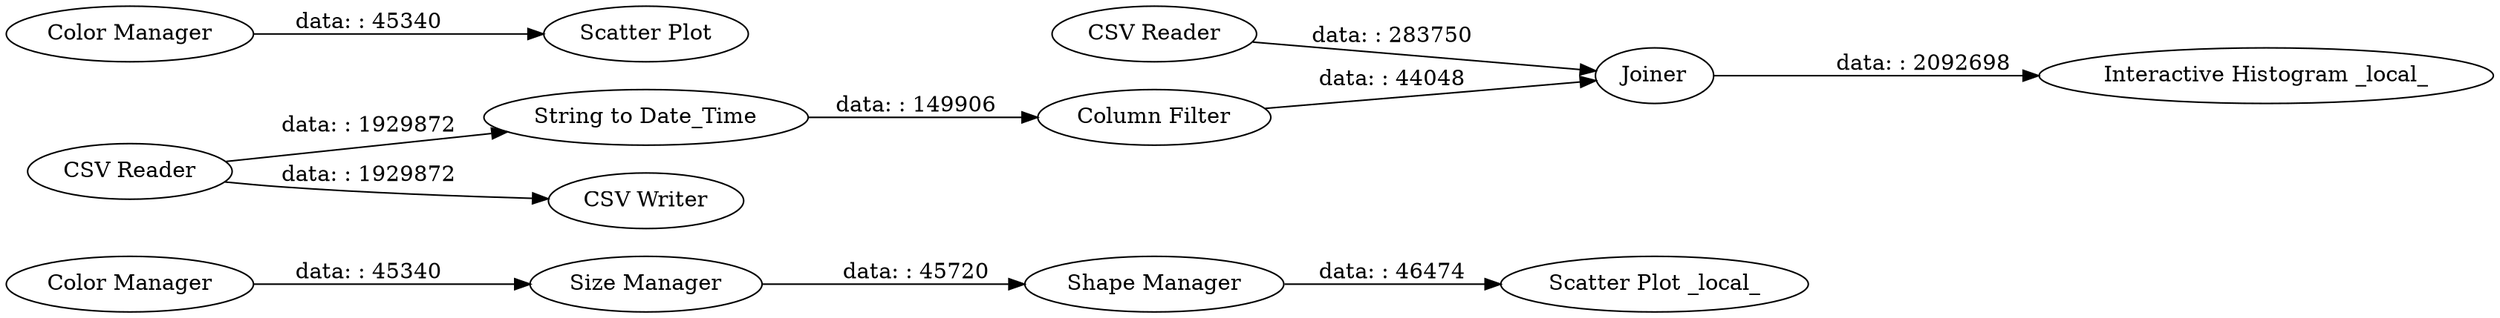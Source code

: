 digraph {
	"-4644789867975494398_14" [label="Color Manager"]
	"-4644789867975494398_13" [label="Scatter Plot _local_"]
	"-7264754900142802140_19" [label="CSV Reader"]
	"-4644789867975494398_15" [label="Shape Manager"]
	"-4644789867975494398_9" [label="Color Manager"]
	"-4644789867975494398_7" [label="Interactive Histogram _local_"]
	"-4644789867975494398_11" [label="Size Manager"]
	"-7264754900142802140_3" [label="String to Date_Time"]
	"-7264754900142802140_6" [label=Joiner]
	"-7264754900142802140_17" [label="CSV Writer"]
	"-7264754900142802140_4" [label="Column Filter"]
	"-7264754900142802140_18" [label="CSV Reader"]
	"-4644789867975494398_10" [label="Scatter Plot"]
	"-4644789867975494398_15" -> "-4644789867975494398_13" [label="data: : 46474"]
	"-4644789867975494398_11" -> "-4644789867975494398_15" [label="data: : 45720"]
	"-7264754900142802140_3" -> "-7264754900142802140_4" [label="data: : 149906"]
	"-7264754900142802140_6" -> "-4644789867975494398_7" [label="data: : 2092698"]
	"-7264754900142802140_4" -> "-7264754900142802140_6" [label="data: : 44048"]
	"-4644789867975494398_9" -> "-4644789867975494398_10" [label="data: : 45340"]
	"-4644789867975494398_14" -> "-4644789867975494398_11" [label="data: : 45340"]
	"-7264754900142802140_19" -> "-7264754900142802140_6" [label="data: : 283750"]
	"-7264754900142802140_18" -> "-7264754900142802140_3" [label="data: : 1929872"]
	"-7264754900142802140_18" -> "-7264754900142802140_17" [label="data: : 1929872"]
	rankdir=LR
}
